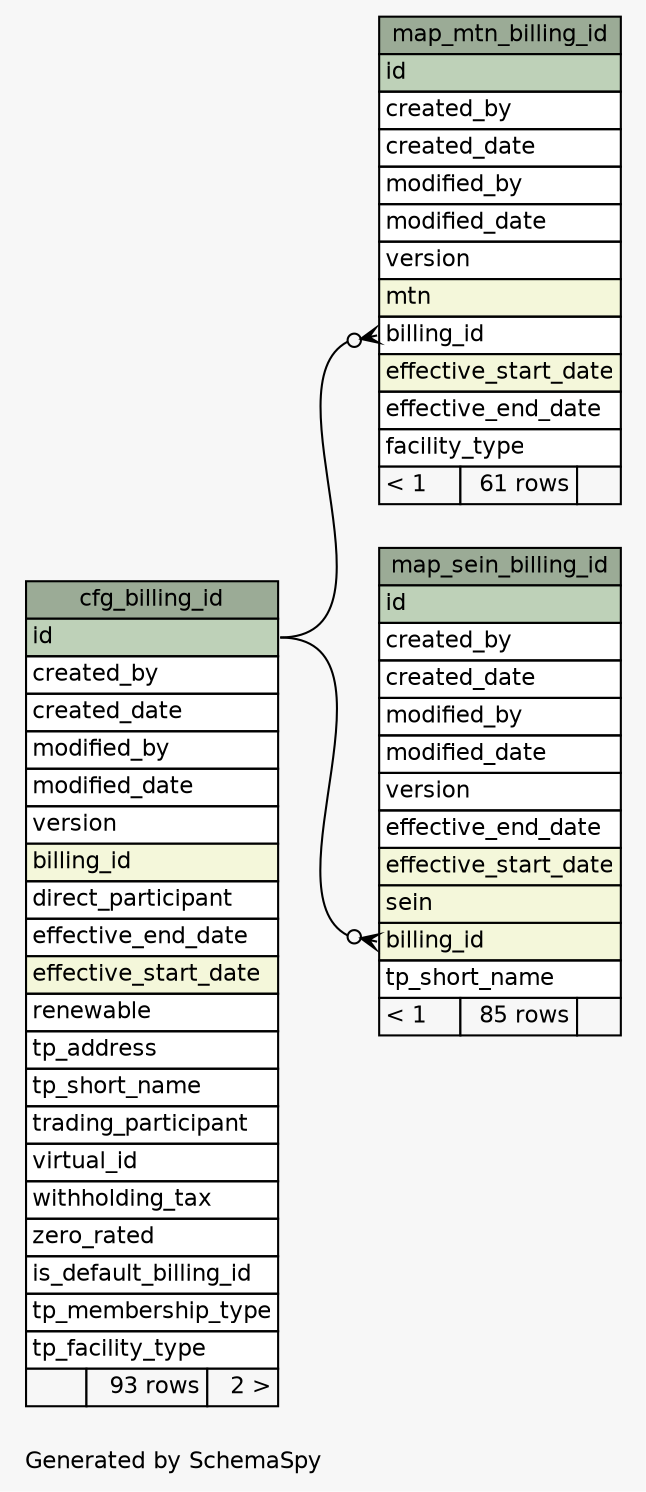 // dot 2.36.0 on Mac OS X 10.12.6
// SchemaSpy rev 590
digraph "largeRelationshipsDiagram" {
  graph [
    rankdir="RL"
    bgcolor="#f7f7f7"
    label="\nGenerated by SchemaSpy"
    labeljust="l"
    nodesep="0.18"
    ranksep="0.46"
    fontname="Helvetica"
    fontsize="11"
  ];
  node [
    fontname="Helvetica"
    fontsize="11"
    shape="plaintext"
  ];
  edge [
    arrowsize="0.8"
  ];
  "cfg_billing_id" [
    label=<
    <TABLE BORDER="0" CELLBORDER="1" CELLSPACING="0" BGCOLOR="#ffffff">
      <TR><TD COLSPAN="3" BGCOLOR="#9bab96" ALIGN="CENTER">cfg_billing_id</TD></TR>
      <TR><TD PORT="id" COLSPAN="3" BGCOLOR="#bed1b8" ALIGN="LEFT">id</TD></TR>
      <TR><TD PORT="created_by" COLSPAN="3" ALIGN="LEFT">created_by</TD></TR>
      <TR><TD PORT="created_date" COLSPAN="3" ALIGN="LEFT">created_date</TD></TR>
      <TR><TD PORT="modified_by" COLSPAN="3" ALIGN="LEFT">modified_by</TD></TR>
      <TR><TD PORT="modified_date" COLSPAN="3" ALIGN="LEFT">modified_date</TD></TR>
      <TR><TD PORT="version" COLSPAN="3" ALIGN="LEFT">version</TD></TR>
      <TR><TD PORT="billing_id" COLSPAN="3" BGCOLOR="#f4f7da" ALIGN="LEFT">billing_id</TD></TR>
      <TR><TD PORT="direct_participant" COLSPAN="3" ALIGN="LEFT">direct_participant</TD></TR>
      <TR><TD PORT="effective_end_date" COLSPAN="3" ALIGN="LEFT">effective_end_date</TD></TR>
      <TR><TD PORT="effective_start_date" COLSPAN="3" BGCOLOR="#f4f7da" ALIGN="LEFT">effective_start_date</TD></TR>
      <TR><TD PORT="renewable" COLSPAN="3" ALIGN="LEFT">renewable</TD></TR>
      <TR><TD PORT="tp_address" COLSPAN="3" ALIGN="LEFT">tp_address</TD></TR>
      <TR><TD PORT="tp_short_name" COLSPAN="3" ALIGN="LEFT">tp_short_name</TD></TR>
      <TR><TD PORT="trading_participant" COLSPAN="3" ALIGN="LEFT">trading_participant</TD></TR>
      <TR><TD PORT="virtual_id" COLSPAN="3" ALIGN="LEFT">virtual_id</TD></TR>
      <TR><TD PORT="withholding_tax" COLSPAN="3" ALIGN="LEFT">withholding_tax</TD></TR>
      <TR><TD PORT="zero_rated" COLSPAN="3" ALIGN="LEFT">zero_rated</TD></TR>
      <TR><TD PORT="is_default_billing_id" COLSPAN="3" ALIGN="LEFT">is_default_billing_id</TD></TR>
      <TR><TD PORT="tp_membership_type" COLSPAN="3" ALIGN="LEFT">tp_membership_type</TD></TR>
      <TR><TD PORT="tp_facility_type" COLSPAN="3" ALIGN="LEFT">tp_facility_type</TD></TR>
      <TR><TD ALIGN="LEFT" BGCOLOR="#f7f7f7">  </TD><TD ALIGN="RIGHT" BGCOLOR="#f7f7f7">93 rows</TD><TD ALIGN="RIGHT" BGCOLOR="#f7f7f7">2 &gt;</TD></TR>
    </TABLE>>
    URL="tables/cfg_billing_id.html"
    tooltip="cfg_billing_id"
  ];
  "map_mtn_billing_id" [
    label=<
    <TABLE BORDER="0" CELLBORDER="1" CELLSPACING="0" BGCOLOR="#ffffff">
      <TR><TD COLSPAN="3" BGCOLOR="#9bab96" ALIGN="CENTER">map_mtn_billing_id</TD></TR>
      <TR><TD PORT="id" COLSPAN="3" BGCOLOR="#bed1b8" ALIGN="LEFT">id</TD></TR>
      <TR><TD PORT="created_by" COLSPAN="3" ALIGN="LEFT">created_by</TD></TR>
      <TR><TD PORT="created_date" COLSPAN="3" ALIGN="LEFT">created_date</TD></TR>
      <TR><TD PORT="modified_by" COLSPAN="3" ALIGN="LEFT">modified_by</TD></TR>
      <TR><TD PORT="modified_date" COLSPAN="3" ALIGN="LEFT">modified_date</TD></TR>
      <TR><TD PORT="version" COLSPAN="3" ALIGN="LEFT">version</TD></TR>
      <TR><TD PORT="mtn" COLSPAN="3" BGCOLOR="#f4f7da" ALIGN="LEFT">mtn</TD></TR>
      <TR><TD PORT="billing_id" COLSPAN="3" ALIGN="LEFT">billing_id</TD></TR>
      <TR><TD PORT="effective_start_date" COLSPAN="3" BGCOLOR="#f4f7da" ALIGN="LEFT">effective_start_date</TD></TR>
      <TR><TD PORT="effective_end_date" COLSPAN="3" ALIGN="LEFT">effective_end_date</TD></TR>
      <TR><TD PORT="facility_type" COLSPAN="3" ALIGN="LEFT">facility_type</TD></TR>
      <TR><TD ALIGN="LEFT" BGCOLOR="#f7f7f7">&lt; 1</TD><TD ALIGN="RIGHT" BGCOLOR="#f7f7f7">61 rows</TD><TD ALIGN="RIGHT" BGCOLOR="#f7f7f7">  </TD></TR>
    </TABLE>>
    URL="tables/map_mtn_billing_id.html"
    tooltip="map_mtn_billing_id"
  ];
  "map_sein_billing_id" [
    label=<
    <TABLE BORDER="0" CELLBORDER="1" CELLSPACING="0" BGCOLOR="#ffffff">
      <TR><TD COLSPAN="3" BGCOLOR="#9bab96" ALIGN="CENTER">map_sein_billing_id</TD></TR>
      <TR><TD PORT="id" COLSPAN="3" BGCOLOR="#bed1b8" ALIGN="LEFT">id</TD></TR>
      <TR><TD PORT="created_by" COLSPAN="3" ALIGN="LEFT">created_by</TD></TR>
      <TR><TD PORT="created_date" COLSPAN="3" ALIGN="LEFT">created_date</TD></TR>
      <TR><TD PORT="modified_by" COLSPAN="3" ALIGN="LEFT">modified_by</TD></TR>
      <TR><TD PORT="modified_date" COLSPAN="3" ALIGN="LEFT">modified_date</TD></TR>
      <TR><TD PORT="version" COLSPAN="3" ALIGN="LEFT">version</TD></TR>
      <TR><TD PORT="effective_end_date" COLSPAN="3" ALIGN="LEFT">effective_end_date</TD></TR>
      <TR><TD PORT="effective_start_date" COLSPAN="3" BGCOLOR="#f4f7da" ALIGN="LEFT">effective_start_date</TD></TR>
      <TR><TD PORT="sein" COLSPAN="3" BGCOLOR="#f4f7da" ALIGN="LEFT">sein</TD></TR>
      <TR><TD PORT="billing_id" COLSPAN="3" BGCOLOR="#f4f7da" ALIGN="LEFT">billing_id</TD></TR>
      <TR><TD PORT="tp_short_name" COLSPAN="3" ALIGN="LEFT">tp_short_name</TD></TR>
      <TR><TD ALIGN="LEFT" BGCOLOR="#f7f7f7">&lt; 1</TD><TD ALIGN="RIGHT" BGCOLOR="#f7f7f7">85 rows</TD><TD ALIGN="RIGHT" BGCOLOR="#f7f7f7">  </TD></TR>
    </TABLE>>
    URL="tables/map_sein_billing_id.html"
    tooltip="map_sein_billing_id"
  ];
  "map_mtn_billing_id":"billing_id":w -> "cfg_billing_id":"id":e [arrowhead=none dir=back arrowtail=crowodot];
  "map_sein_billing_id":"billing_id":w -> "cfg_billing_id":"id":e [arrowhead=none dir=back arrowtail=crowodot];
}
